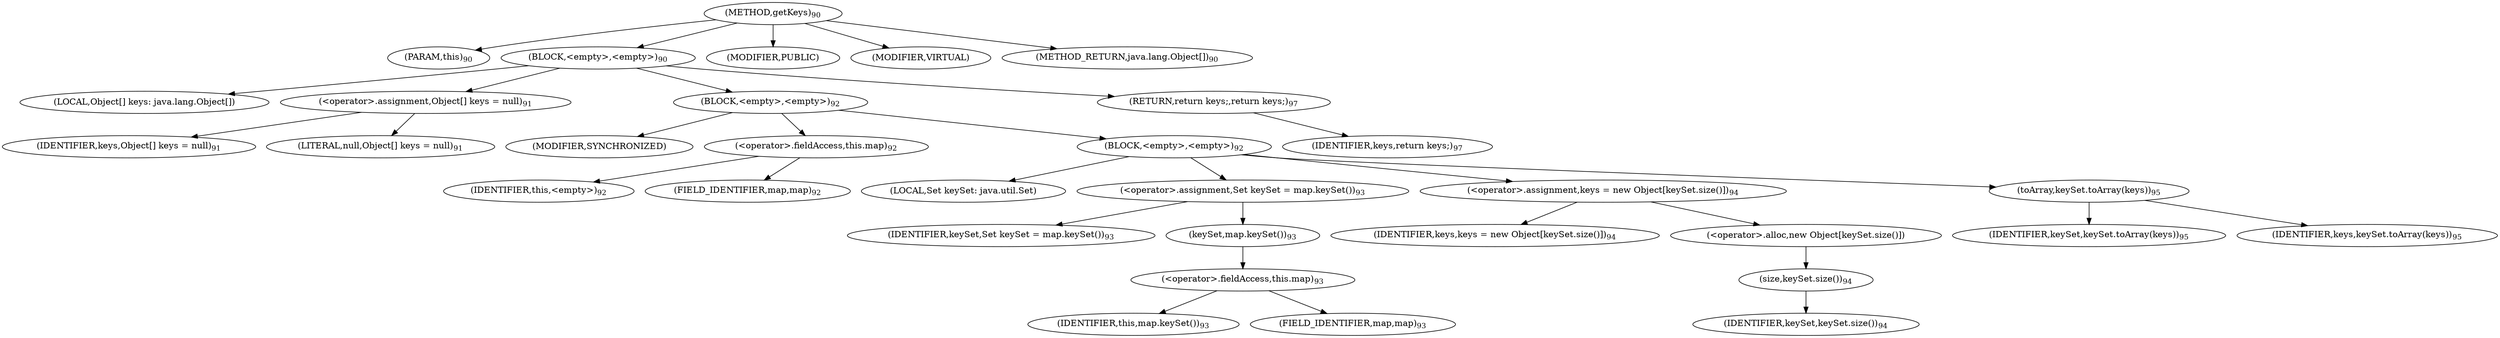 digraph "getKeys" {  
"238" [label = <(METHOD,getKeys)<SUB>90</SUB>> ]
"239" [label = <(PARAM,this)<SUB>90</SUB>> ]
"240" [label = <(BLOCK,&lt;empty&gt;,&lt;empty&gt;)<SUB>90</SUB>> ]
"241" [label = <(LOCAL,Object[] keys: java.lang.Object[])> ]
"242" [label = <(&lt;operator&gt;.assignment,Object[] keys = null)<SUB>91</SUB>> ]
"243" [label = <(IDENTIFIER,keys,Object[] keys = null)<SUB>91</SUB>> ]
"244" [label = <(LITERAL,null,Object[] keys = null)<SUB>91</SUB>> ]
"245" [label = <(BLOCK,&lt;empty&gt;,&lt;empty&gt;)<SUB>92</SUB>> ]
"246" [label = <(MODIFIER,SYNCHRONIZED)> ]
"247" [label = <(&lt;operator&gt;.fieldAccess,this.map)<SUB>92</SUB>> ]
"248" [label = <(IDENTIFIER,this,&lt;empty&gt;)<SUB>92</SUB>> ]
"249" [label = <(FIELD_IDENTIFIER,map,map)<SUB>92</SUB>> ]
"250" [label = <(BLOCK,&lt;empty&gt;,&lt;empty&gt;)<SUB>92</SUB>> ]
"251" [label = <(LOCAL,Set keySet: java.util.Set)> ]
"252" [label = <(&lt;operator&gt;.assignment,Set keySet = map.keySet())<SUB>93</SUB>> ]
"253" [label = <(IDENTIFIER,keySet,Set keySet = map.keySet())<SUB>93</SUB>> ]
"254" [label = <(keySet,map.keySet())<SUB>93</SUB>> ]
"255" [label = <(&lt;operator&gt;.fieldAccess,this.map)<SUB>93</SUB>> ]
"256" [label = <(IDENTIFIER,this,map.keySet())<SUB>93</SUB>> ]
"257" [label = <(FIELD_IDENTIFIER,map,map)<SUB>93</SUB>> ]
"258" [label = <(&lt;operator&gt;.assignment,keys = new Object[keySet.size()])<SUB>94</SUB>> ]
"259" [label = <(IDENTIFIER,keys,keys = new Object[keySet.size()])<SUB>94</SUB>> ]
"260" [label = <(&lt;operator&gt;.alloc,new Object[keySet.size()])> ]
"261" [label = <(size,keySet.size())<SUB>94</SUB>> ]
"262" [label = <(IDENTIFIER,keySet,keySet.size())<SUB>94</SUB>> ]
"263" [label = <(toArray,keySet.toArray(keys))<SUB>95</SUB>> ]
"264" [label = <(IDENTIFIER,keySet,keySet.toArray(keys))<SUB>95</SUB>> ]
"265" [label = <(IDENTIFIER,keys,keySet.toArray(keys))<SUB>95</SUB>> ]
"266" [label = <(RETURN,return keys;,return keys;)<SUB>97</SUB>> ]
"267" [label = <(IDENTIFIER,keys,return keys;)<SUB>97</SUB>> ]
"268" [label = <(MODIFIER,PUBLIC)> ]
"269" [label = <(MODIFIER,VIRTUAL)> ]
"270" [label = <(METHOD_RETURN,java.lang.Object[])<SUB>90</SUB>> ]
  "238" -> "239" 
  "238" -> "240" 
  "238" -> "268" 
  "238" -> "269" 
  "238" -> "270" 
  "240" -> "241" 
  "240" -> "242" 
  "240" -> "245" 
  "240" -> "266" 
  "242" -> "243" 
  "242" -> "244" 
  "245" -> "246" 
  "245" -> "247" 
  "245" -> "250" 
  "247" -> "248" 
  "247" -> "249" 
  "250" -> "251" 
  "250" -> "252" 
  "250" -> "258" 
  "250" -> "263" 
  "252" -> "253" 
  "252" -> "254" 
  "254" -> "255" 
  "255" -> "256" 
  "255" -> "257" 
  "258" -> "259" 
  "258" -> "260" 
  "260" -> "261" 
  "261" -> "262" 
  "263" -> "264" 
  "263" -> "265" 
  "266" -> "267" 
}
